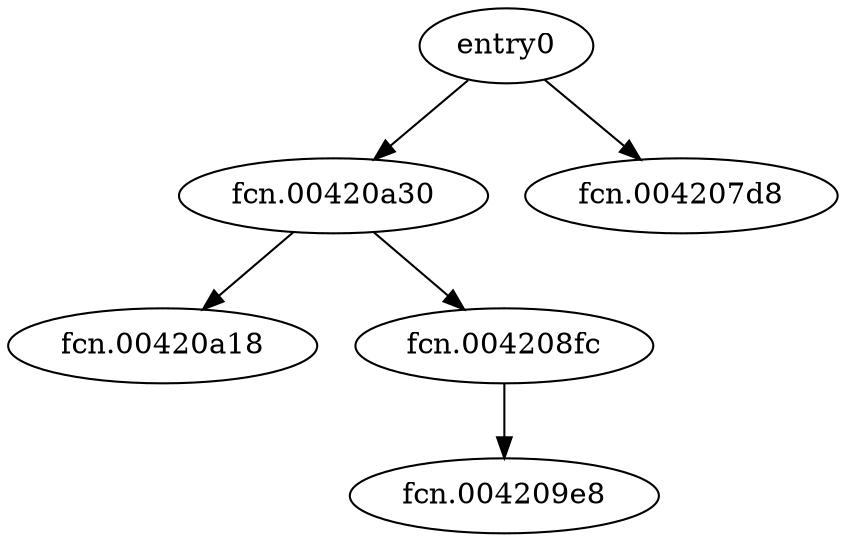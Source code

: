digraph code {
  "0x004206a8" [label="entry0"];
  "0x004206a8" -> "0x00420a30";
  "0x00420a30" [label="fcn.00420a30"];
  "0x004206a8" -> "0x004207d8";
  "0x004207d8" [label="fcn.004207d8"];
  "0x00420a30" [label="fcn.00420a30"];
  "0x00420a30" -> "0x00420a18";
  "0x00420a18" [label="fcn.00420a18"];
  "0x00420a30" -> "0x004208fc";
  "0x004208fc" [label="fcn.004208fc"];
  "0x004208fc" [label="fcn.004208fc"];
  "0x004208fc" -> "0x004209e8";
  "0x004209e8" [label="fcn.004209e8"];
}